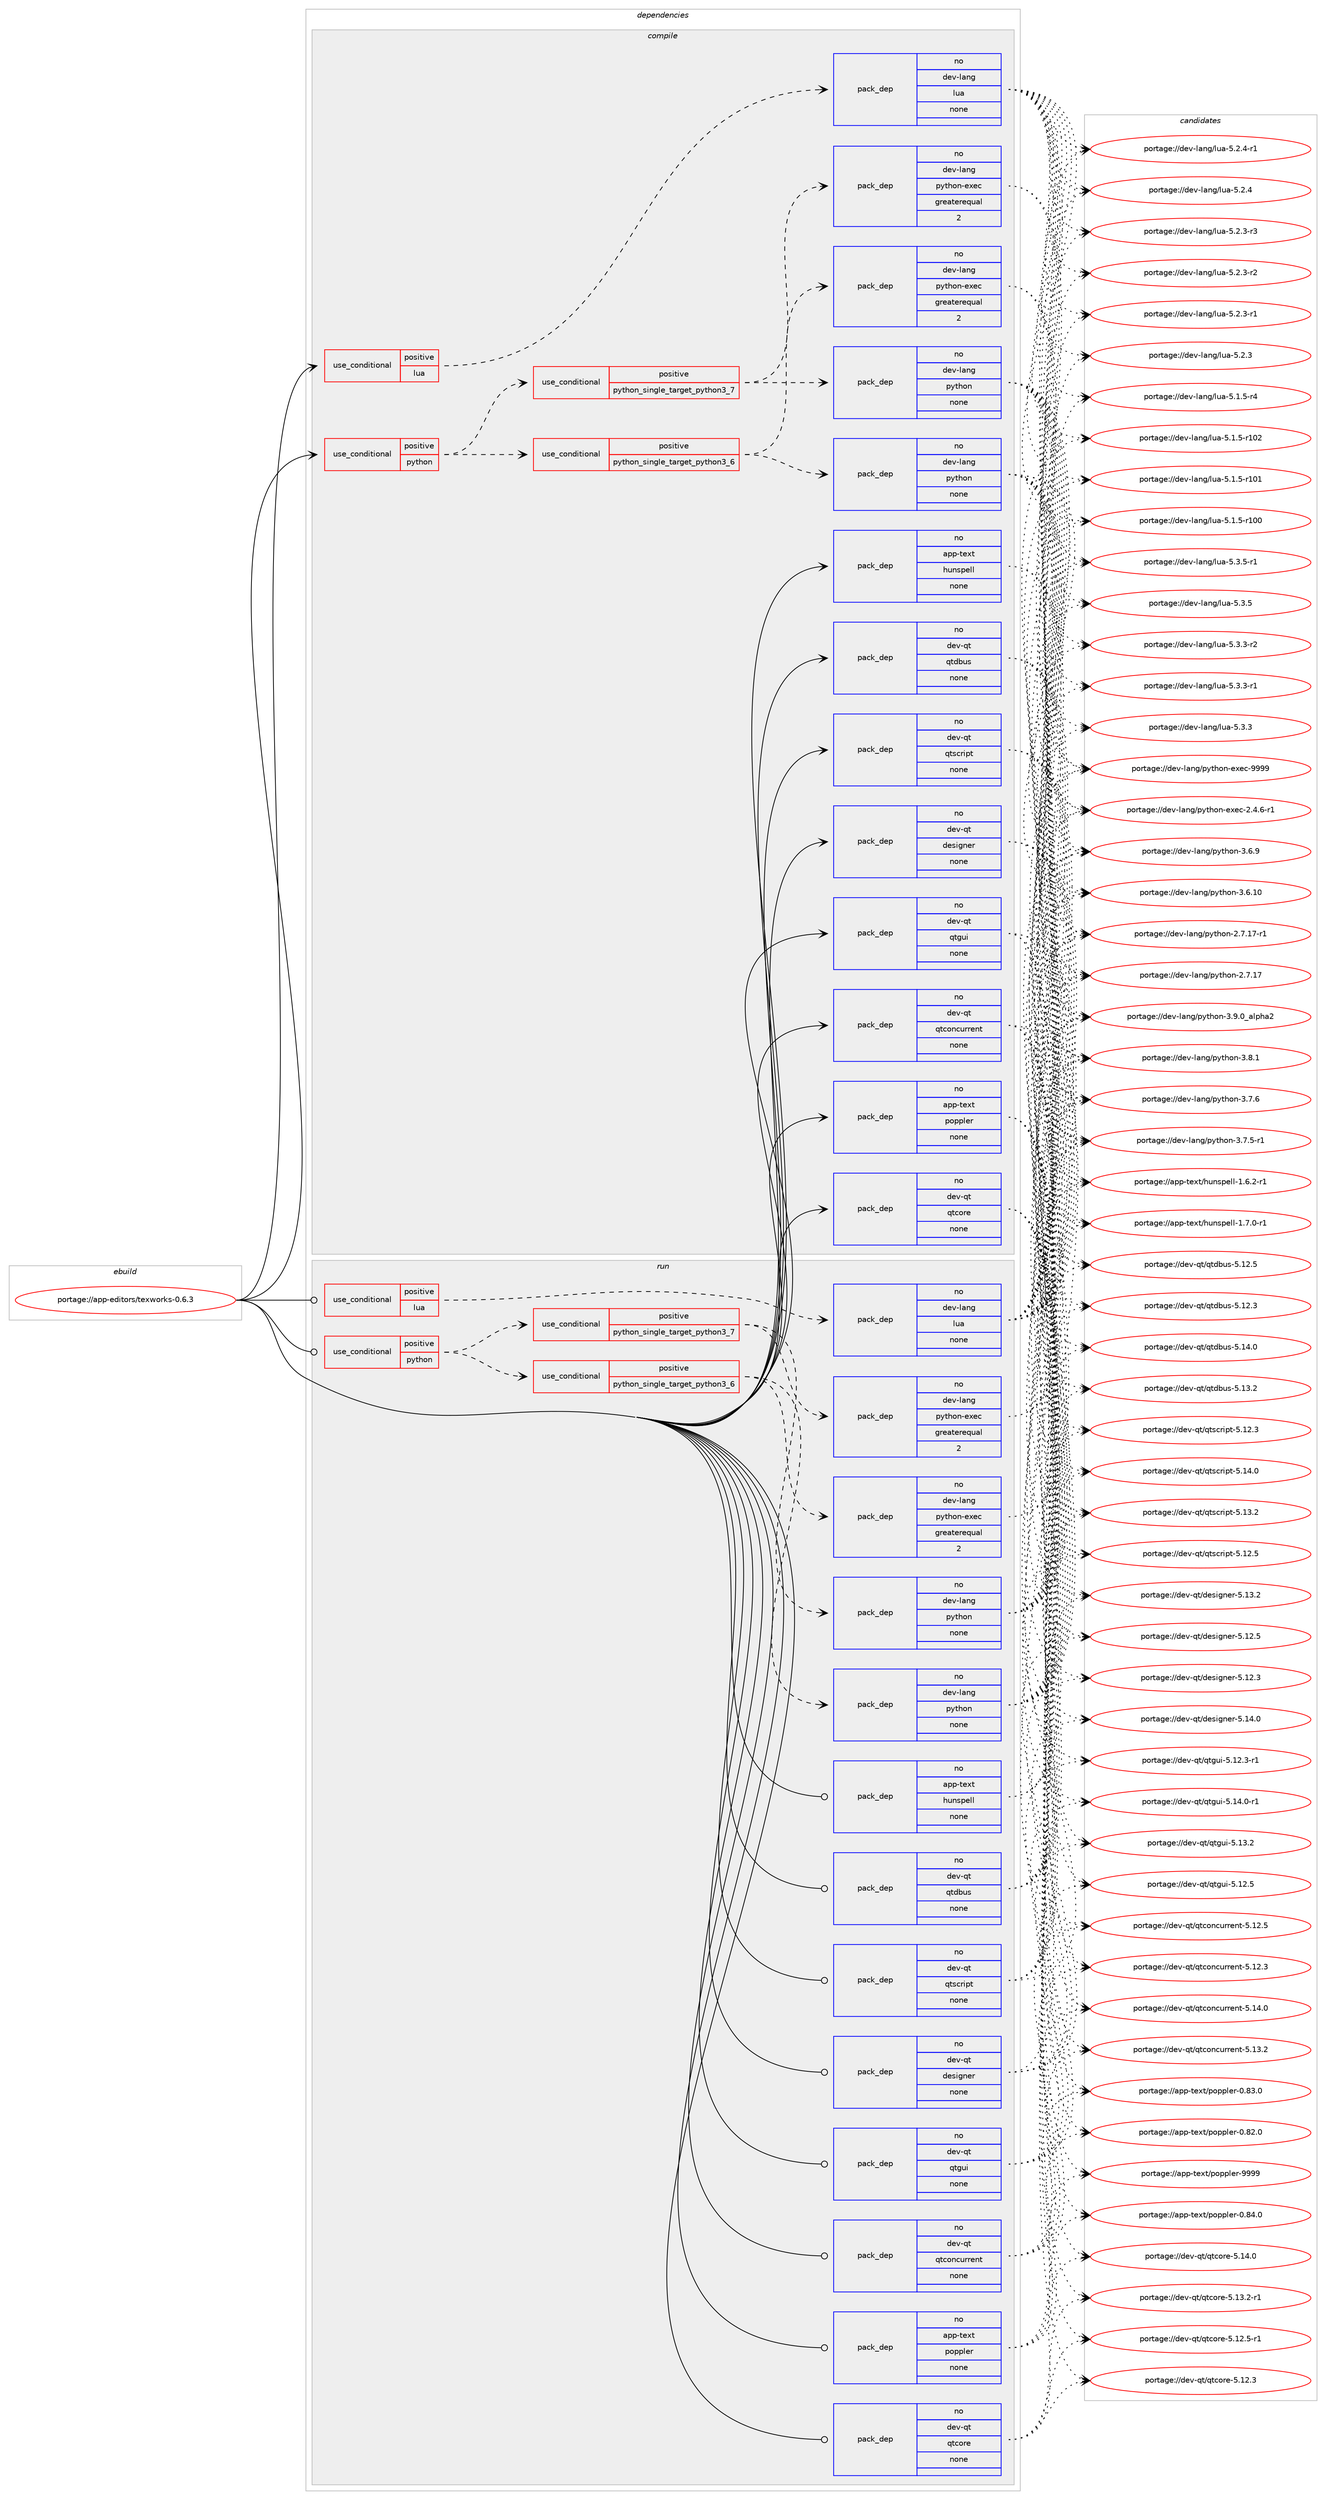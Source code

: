 digraph prolog {

# *************
# Graph options
# *************

newrank=true;
concentrate=true;
compound=true;
graph [rankdir=LR,fontname=Helvetica,fontsize=10,ranksep=1.5];#, ranksep=2.5, nodesep=0.2];
edge  [arrowhead=vee];
node  [fontname=Helvetica,fontsize=10];

# **********
# The ebuild
# **********

subgraph cluster_leftcol {
color=gray;
label=<<i>ebuild</i>>;
id [label="portage://app-editors/texworks-0.6.3", color=red, width=4, href="../app-editors/texworks-0.6.3.svg"];
}

# ****************
# The dependencies
# ****************

subgraph cluster_midcol {
color=gray;
label=<<i>dependencies</i>>;
subgraph cluster_compile {
fillcolor="#eeeeee";
style=filled;
label=<<i>compile</i>>;
subgraph cond149636 {
dependency635235 [label=<<TABLE BORDER="0" CELLBORDER="1" CELLSPACING="0" CELLPADDING="4"><TR><TD ROWSPAN="3" CELLPADDING="10">use_conditional</TD></TR><TR><TD>positive</TD></TR><TR><TD>lua</TD></TR></TABLE>>, shape=none, color=red];
subgraph pack477172 {
dependency635236 [label=<<TABLE BORDER="0" CELLBORDER="1" CELLSPACING="0" CELLPADDING="4" WIDTH="220"><TR><TD ROWSPAN="6" CELLPADDING="30">pack_dep</TD></TR><TR><TD WIDTH="110">no</TD></TR><TR><TD>dev-lang</TD></TR><TR><TD>lua</TD></TR><TR><TD>none</TD></TR><TR><TD></TD></TR></TABLE>>, shape=none, color=blue];
}
dependency635235:e -> dependency635236:w [weight=20,style="dashed",arrowhead="vee"];
}
id:e -> dependency635235:w [weight=20,style="solid",arrowhead="vee"];
subgraph cond149637 {
dependency635237 [label=<<TABLE BORDER="0" CELLBORDER="1" CELLSPACING="0" CELLPADDING="4"><TR><TD ROWSPAN="3" CELLPADDING="10">use_conditional</TD></TR><TR><TD>positive</TD></TR><TR><TD>python</TD></TR></TABLE>>, shape=none, color=red];
subgraph cond149638 {
dependency635238 [label=<<TABLE BORDER="0" CELLBORDER="1" CELLSPACING="0" CELLPADDING="4"><TR><TD ROWSPAN="3" CELLPADDING="10">use_conditional</TD></TR><TR><TD>positive</TD></TR><TR><TD>python_single_target_python3_6</TD></TR></TABLE>>, shape=none, color=red];
subgraph pack477173 {
dependency635239 [label=<<TABLE BORDER="0" CELLBORDER="1" CELLSPACING="0" CELLPADDING="4" WIDTH="220"><TR><TD ROWSPAN="6" CELLPADDING="30">pack_dep</TD></TR><TR><TD WIDTH="110">no</TD></TR><TR><TD>dev-lang</TD></TR><TR><TD>python</TD></TR><TR><TD>none</TD></TR><TR><TD></TD></TR></TABLE>>, shape=none, color=blue];
}
dependency635238:e -> dependency635239:w [weight=20,style="dashed",arrowhead="vee"];
subgraph pack477174 {
dependency635240 [label=<<TABLE BORDER="0" CELLBORDER="1" CELLSPACING="0" CELLPADDING="4" WIDTH="220"><TR><TD ROWSPAN="6" CELLPADDING="30">pack_dep</TD></TR><TR><TD WIDTH="110">no</TD></TR><TR><TD>dev-lang</TD></TR><TR><TD>python-exec</TD></TR><TR><TD>greaterequal</TD></TR><TR><TD>2</TD></TR></TABLE>>, shape=none, color=blue];
}
dependency635238:e -> dependency635240:w [weight=20,style="dashed",arrowhead="vee"];
}
dependency635237:e -> dependency635238:w [weight=20,style="dashed",arrowhead="vee"];
subgraph cond149639 {
dependency635241 [label=<<TABLE BORDER="0" CELLBORDER="1" CELLSPACING="0" CELLPADDING="4"><TR><TD ROWSPAN="3" CELLPADDING="10">use_conditional</TD></TR><TR><TD>positive</TD></TR><TR><TD>python_single_target_python3_7</TD></TR></TABLE>>, shape=none, color=red];
subgraph pack477175 {
dependency635242 [label=<<TABLE BORDER="0" CELLBORDER="1" CELLSPACING="0" CELLPADDING="4" WIDTH="220"><TR><TD ROWSPAN="6" CELLPADDING="30">pack_dep</TD></TR><TR><TD WIDTH="110">no</TD></TR><TR><TD>dev-lang</TD></TR><TR><TD>python</TD></TR><TR><TD>none</TD></TR><TR><TD></TD></TR></TABLE>>, shape=none, color=blue];
}
dependency635241:e -> dependency635242:w [weight=20,style="dashed",arrowhead="vee"];
subgraph pack477176 {
dependency635243 [label=<<TABLE BORDER="0" CELLBORDER="1" CELLSPACING="0" CELLPADDING="4" WIDTH="220"><TR><TD ROWSPAN="6" CELLPADDING="30">pack_dep</TD></TR><TR><TD WIDTH="110">no</TD></TR><TR><TD>dev-lang</TD></TR><TR><TD>python-exec</TD></TR><TR><TD>greaterequal</TD></TR><TR><TD>2</TD></TR></TABLE>>, shape=none, color=blue];
}
dependency635241:e -> dependency635243:w [weight=20,style="dashed",arrowhead="vee"];
}
dependency635237:e -> dependency635241:w [weight=20,style="dashed",arrowhead="vee"];
}
id:e -> dependency635237:w [weight=20,style="solid",arrowhead="vee"];
subgraph pack477177 {
dependency635244 [label=<<TABLE BORDER="0" CELLBORDER="1" CELLSPACING="0" CELLPADDING="4" WIDTH="220"><TR><TD ROWSPAN="6" CELLPADDING="30">pack_dep</TD></TR><TR><TD WIDTH="110">no</TD></TR><TR><TD>app-text</TD></TR><TR><TD>hunspell</TD></TR><TR><TD>none</TD></TR><TR><TD></TD></TR></TABLE>>, shape=none, color=blue];
}
id:e -> dependency635244:w [weight=20,style="solid",arrowhead="vee"];
subgraph pack477178 {
dependency635245 [label=<<TABLE BORDER="0" CELLBORDER="1" CELLSPACING="0" CELLPADDING="4" WIDTH="220"><TR><TD ROWSPAN="6" CELLPADDING="30">pack_dep</TD></TR><TR><TD WIDTH="110">no</TD></TR><TR><TD>app-text</TD></TR><TR><TD>poppler</TD></TR><TR><TD>none</TD></TR><TR><TD></TD></TR></TABLE>>, shape=none, color=blue];
}
id:e -> dependency635245:w [weight=20,style="solid",arrowhead="vee"];
subgraph pack477179 {
dependency635246 [label=<<TABLE BORDER="0" CELLBORDER="1" CELLSPACING="0" CELLPADDING="4" WIDTH="220"><TR><TD ROWSPAN="6" CELLPADDING="30">pack_dep</TD></TR><TR><TD WIDTH="110">no</TD></TR><TR><TD>dev-qt</TD></TR><TR><TD>designer</TD></TR><TR><TD>none</TD></TR><TR><TD></TD></TR></TABLE>>, shape=none, color=blue];
}
id:e -> dependency635246:w [weight=20,style="solid",arrowhead="vee"];
subgraph pack477180 {
dependency635247 [label=<<TABLE BORDER="0" CELLBORDER="1" CELLSPACING="0" CELLPADDING="4" WIDTH="220"><TR><TD ROWSPAN="6" CELLPADDING="30">pack_dep</TD></TR><TR><TD WIDTH="110">no</TD></TR><TR><TD>dev-qt</TD></TR><TR><TD>qtconcurrent</TD></TR><TR><TD>none</TD></TR><TR><TD></TD></TR></TABLE>>, shape=none, color=blue];
}
id:e -> dependency635247:w [weight=20,style="solid",arrowhead="vee"];
subgraph pack477181 {
dependency635248 [label=<<TABLE BORDER="0" CELLBORDER="1" CELLSPACING="0" CELLPADDING="4" WIDTH="220"><TR><TD ROWSPAN="6" CELLPADDING="30">pack_dep</TD></TR><TR><TD WIDTH="110">no</TD></TR><TR><TD>dev-qt</TD></TR><TR><TD>qtcore</TD></TR><TR><TD>none</TD></TR><TR><TD></TD></TR></TABLE>>, shape=none, color=blue];
}
id:e -> dependency635248:w [weight=20,style="solid",arrowhead="vee"];
subgraph pack477182 {
dependency635249 [label=<<TABLE BORDER="0" CELLBORDER="1" CELLSPACING="0" CELLPADDING="4" WIDTH="220"><TR><TD ROWSPAN="6" CELLPADDING="30">pack_dep</TD></TR><TR><TD WIDTH="110">no</TD></TR><TR><TD>dev-qt</TD></TR><TR><TD>qtdbus</TD></TR><TR><TD>none</TD></TR><TR><TD></TD></TR></TABLE>>, shape=none, color=blue];
}
id:e -> dependency635249:w [weight=20,style="solid",arrowhead="vee"];
subgraph pack477183 {
dependency635250 [label=<<TABLE BORDER="0" CELLBORDER="1" CELLSPACING="0" CELLPADDING="4" WIDTH="220"><TR><TD ROWSPAN="6" CELLPADDING="30">pack_dep</TD></TR><TR><TD WIDTH="110">no</TD></TR><TR><TD>dev-qt</TD></TR><TR><TD>qtgui</TD></TR><TR><TD>none</TD></TR><TR><TD></TD></TR></TABLE>>, shape=none, color=blue];
}
id:e -> dependency635250:w [weight=20,style="solid",arrowhead="vee"];
subgraph pack477184 {
dependency635251 [label=<<TABLE BORDER="0" CELLBORDER="1" CELLSPACING="0" CELLPADDING="4" WIDTH="220"><TR><TD ROWSPAN="6" CELLPADDING="30">pack_dep</TD></TR><TR><TD WIDTH="110">no</TD></TR><TR><TD>dev-qt</TD></TR><TR><TD>qtscript</TD></TR><TR><TD>none</TD></TR><TR><TD></TD></TR></TABLE>>, shape=none, color=blue];
}
id:e -> dependency635251:w [weight=20,style="solid",arrowhead="vee"];
}
subgraph cluster_compileandrun {
fillcolor="#eeeeee";
style=filled;
label=<<i>compile and run</i>>;
}
subgraph cluster_run {
fillcolor="#eeeeee";
style=filled;
label=<<i>run</i>>;
subgraph cond149640 {
dependency635252 [label=<<TABLE BORDER="0" CELLBORDER="1" CELLSPACING="0" CELLPADDING="4"><TR><TD ROWSPAN="3" CELLPADDING="10">use_conditional</TD></TR><TR><TD>positive</TD></TR><TR><TD>lua</TD></TR></TABLE>>, shape=none, color=red];
subgraph pack477185 {
dependency635253 [label=<<TABLE BORDER="0" CELLBORDER="1" CELLSPACING="0" CELLPADDING="4" WIDTH="220"><TR><TD ROWSPAN="6" CELLPADDING="30">pack_dep</TD></TR><TR><TD WIDTH="110">no</TD></TR><TR><TD>dev-lang</TD></TR><TR><TD>lua</TD></TR><TR><TD>none</TD></TR><TR><TD></TD></TR></TABLE>>, shape=none, color=blue];
}
dependency635252:e -> dependency635253:w [weight=20,style="dashed",arrowhead="vee"];
}
id:e -> dependency635252:w [weight=20,style="solid",arrowhead="odot"];
subgraph cond149641 {
dependency635254 [label=<<TABLE BORDER="0" CELLBORDER="1" CELLSPACING="0" CELLPADDING="4"><TR><TD ROWSPAN="3" CELLPADDING="10">use_conditional</TD></TR><TR><TD>positive</TD></TR><TR><TD>python</TD></TR></TABLE>>, shape=none, color=red];
subgraph cond149642 {
dependency635255 [label=<<TABLE BORDER="0" CELLBORDER="1" CELLSPACING="0" CELLPADDING="4"><TR><TD ROWSPAN="3" CELLPADDING="10">use_conditional</TD></TR><TR><TD>positive</TD></TR><TR><TD>python_single_target_python3_6</TD></TR></TABLE>>, shape=none, color=red];
subgraph pack477186 {
dependency635256 [label=<<TABLE BORDER="0" CELLBORDER="1" CELLSPACING="0" CELLPADDING="4" WIDTH="220"><TR><TD ROWSPAN="6" CELLPADDING="30">pack_dep</TD></TR><TR><TD WIDTH="110">no</TD></TR><TR><TD>dev-lang</TD></TR><TR><TD>python</TD></TR><TR><TD>none</TD></TR><TR><TD></TD></TR></TABLE>>, shape=none, color=blue];
}
dependency635255:e -> dependency635256:w [weight=20,style="dashed",arrowhead="vee"];
subgraph pack477187 {
dependency635257 [label=<<TABLE BORDER="0" CELLBORDER="1" CELLSPACING="0" CELLPADDING="4" WIDTH="220"><TR><TD ROWSPAN="6" CELLPADDING="30">pack_dep</TD></TR><TR><TD WIDTH="110">no</TD></TR><TR><TD>dev-lang</TD></TR><TR><TD>python-exec</TD></TR><TR><TD>greaterequal</TD></TR><TR><TD>2</TD></TR></TABLE>>, shape=none, color=blue];
}
dependency635255:e -> dependency635257:w [weight=20,style="dashed",arrowhead="vee"];
}
dependency635254:e -> dependency635255:w [weight=20,style="dashed",arrowhead="vee"];
subgraph cond149643 {
dependency635258 [label=<<TABLE BORDER="0" CELLBORDER="1" CELLSPACING="0" CELLPADDING="4"><TR><TD ROWSPAN="3" CELLPADDING="10">use_conditional</TD></TR><TR><TD>positive</TD></TR><TR><TD>python_single_target_python3_7</TD></TR></TABLE>>, shape=none, color=red];
subgraph pack477188 {
dependency635259 [label=<<TABLE BORDER="0" CELLBORDER="1" CELLSPACING="0" CELLPADDING="4" WIDTH="220"><TR><TD ROWSPAN="6" CELLPADDING="30">pack_dep</TD></TR><TR><TD WIDTH="110">no</TD></TR><TR><TD>dev-lang</TD></TR><TR><TD>python</TD></TR><TR><TD>none</TD></TR><TR><TD></TD></TR></TABLE>>, shape=none, color=blue];
}
dependency635258:e -> dependency635259:w [weight=20,style="dashed",arrowhead="vee"];
subgraph pack477189 {
dependency635260 [label=<<TABLE BORDER="0" CELLBORDER="1" CELLSPACING="0" CELLPADDING="4" WIDTH="220"><TR><TD ROWSPAN="6" CELLPADDING="30">pack_dep</TD></TR><TR><TD WIDTH="110">no</TD></TR><TR><TD>dev-lang</TD></TR><TR><TD>python-exec</TD></TR><TR><TD>greaterequal</TD></TR><TR><TD>2</TD></TR></TABLE>>, shape=none, color=blue];
}
dependency635258:e -> dependency635260:w [weight=20,style="dashed",arrowhead="vee"];
}
dependency635254:e -> dependency635258:w [weight=20,style="dashed",arrowhead="vee"];
}
id:e -> dependency635254:w [weight=20,style="solid",arrowhead="odot"];
subgraph pack477190 {
dependency635261 [label=<<TABLE BORDER="0" CELLBORDER="1" CELLSPACING="0" CELLPADDING="4" WIDTH="220"><TR><TD ROWSPAN="6" CELLPADDING="30">pack_dep</TD></TR><TR><TD WIDTH="110">no</TD></TR><TR><TD>app-text</TD></TR><TR><TD>hunspell</TD></TR><TR><TD>none</TD></TR><TR><TD></TD></TR></TABLE>>, shape=none, color=blue];
}
id:e -> dependency635261:w [weight=20,style="solid",arrowhead="odot"];
subgraph pack477191 {
dependency635262 [label=<<TABLE BORDER="0" CELLBORDER="1" CELLSPACING="0" CELLPADDING="4" WIDTH="220"><TR><TD ROWSPAN="6" CELLPADDING="30">pack_dep</TD></TR><TR><TD WIDTH="110">no</TD></TR><TR><TD>app-text</TD></TR><TR><TD>poppler</TD></TR><TR><TD>none</TD></TR><TR><TD></TD></TR></TABLE>>, shape=none, color=blue];
}
id:e -> dependency635262:w [weight=20,style="solid",arrowhead="odot"];
subgraph pack477192 {
dependency635263 [label=<<TABLE BORDER="0" CELLBORDER="1" CELLSPACING="0" CELLPADDING="4" WIDTH="220"><TR><TD ROWSPAN="6" CELLPADDING="30">pack_dep</TD></TR><TR><TD WIDTH="110">no</TD></TR><TR><TD>dev-qt</TD></TR><TR><TD>designer</TD></TR><TR><TD>none</TD></TR><TR><TD></TD></TR></TABLE>>, shape=none, color=blue];
}
id:e -> dependency635263:w [weight=20,style="solid",arrowhead="odot"];
subgraph pack477193 {
dependency635264 [label=<<TABLE BORDER="0" CELLBORDER="1" CELLSPACING="0" CELLPADDING="4" WIDTH="220"><TR><TD ROWSPAN="6" CELLPADDING="30">pack_dep</TD></TR><TR><TD WIDTH="110">no</TD></TR><TR><TD>dev-qt</TD></TR><TR><TD>qtconcurrent</TD></TR><TR><TD>none</TD></TR><TR><TD></TD></TR></TABLE>>, shape=none, color=blue];
}
id:e -> dependency635264:w [weight=20,style="solid",arrowhead="odot"];
subgraph pack477194 {
dependency635265 [label=<<TABLE BORDER="0" CELLBORDER="1" CELLSPACING="0" CELLPADDING="4" WIDTH="220"><TR><TD ROWSPAN="6" CELLPADDING="30">pack_dep</TD></TR><TR><TD WIDTH="110">no</TD></TR><TR><TD>dev-qt</TD></TR><TR><TD>qtcore</TD></TR><TR><TD>none</TD></TR><TR><TD></TD></TR></TABLE>>, shape=none, color=blue];
}
id:e -> dependency635265:w [weight=20,style="solid",arrowhead="odot"];
subgraph pack477195 {
dependency635266 [label=<<TABLE BORDER="0" CELLBORDER="1" CELLSPACING="0" CELLPADDING="4" WIDTH="220"><TR><TD ROWSPAN="6" CELLPADDING="30">pack_dep</TD></TR><TR><TD WIDTH="110">no</TD></TR><TR><TD>dev-qt</TD></TR><TR><TD>qtdbus</TD></TR><TR><TD>none</TD></TR><TR><TD></TD></TR></TABLE>>, shape=none, color=blue];
}
id:e -> dependency635266:w [weight=20,style="solid",arrowhead="odot"];
subgraph pack477196 {
dependency635267 [label=<<TABLE BORDER="0" CELLBORDER="1" CELLSPACING="0" CELLPADDING="4" WIDTH="220"><TR><TD ROWSPAN="6" CELLPADDING="30">pack_dep</TD></TR><TR><TD WIDTH="110">no</TD></TR><TR><TD>dev-qt</TD></TR><TR><TD>qtgui</TD></TR><TR><TD>none</TD></TR><TR><TD></TD></TR></TABLE>>, shape=none, color=blue];
}
id:e -> dependency635267:w [weight=20,style="solid",arrowhead="odot"];
subgraph pack477197 {
dependency635268 [label=<<TABLE BORDER="0" CELLBORDER="1" CELLSPACING="0" CELLPADDING="4" WIDTH="220"><TR><TD ROWSPAN="6" CELLPADDING="30">pack_dep</TD></TR><TR><TD WIDTH="110">no</TD></TR><TR><TD>dev-qt</TD></TR><TR><TD>qtscript</TD></TR><TR><TD>none</TD></TR><TR><TD></TD></TR></TABLE>>, shape=none, color=blue];
}
id:e -> dependency635268:w [weight=20,style="solid",arrowhead="odot"];
}
}

# **************
# The candidates
# **************

subgraph cluster_choices {
rank=same;
color=gray;
label=<<i>candidates</i>>;

subgraph choice477172 {
color=black;
nodesep=1;
choice100101118451089711010347108117974553465146534511449 [label="portage://dev-lang/lua-5.3.5-r1", color=red, width=4,href="../dev-lang/lua-5.3.5-r1.svg"];
choice10010111845108971101034710811797455346514653 [label="portage://dev-lang/lua-5.3.5", color=red, width=4,href="../dev-lang/lua-5.3.5.svg"];
choice100101118451089711010347108117974553465146514511450 [label="portage://dev-lang/lua-5.3.3-r2", color=red, width=4,href="../dev-lang/lua-5.3.3-r2.svg"];
choice100101118451089711010347108117974553465146514511449 [label="portage://dev-lang/lua-5.3.3-r1", color=red, width=4,href="../dev-lang/lua-5.3.3-r1.svg"];
choice10010111845108971101034710811797455346514651 [label="portage://dev-lang/lua-5.3.3", color=red, width=4,href="../dev-lang/lua-5.3.3.svg"];
choice100101118451089711010347108117974553465046524511449 [label="portage://dev-lang/lua-5.2.4-r1", color=red, width=4,href="../dev-lang/lua-5.2.4-r1.svg"];
choice10010111845108971101034710811797455346504652 [label="portage://dev-lang/lua-5.2.4", color=red, width=4,href="../dev-lang/lua-5.2.4.svg"];
choice100101118451089711010347108117974553465046514511451 [label="portage://dev-lang/lua-5.2.3-r3", color=red, width=4,href="../dev-lang/lua-5.2.3-r3.svg"];
choice100101118451089711010347108117974553465046514511450 [label="portage://dev-lang/lua-5.2.3-r2", color=red, width=4,href="../dev-lang/lua-5.2.3-r2.svg"];
choice100101118451089711010347108117974553465046514511449 [label="portage://dev-lang/lua-5.2.3-r1", color=red, width=4,href="../dev-lang/lua-5.2.3-r1.svg"];
choice10010111845108971101034710811797455346504651 [label="portage://dev-lang/lua-5.2.3", color=red, width=4,href="../dev-lang/lua-5.2.3.svg"];
choice100101118451089711010347108117974553464946534511452 [label="portage://dev-lang/lua-5.1.5-r4", color=red, width=4,href="../dev-lang/lua-5.1.5-r4.svg"];
choice1001011184510897110103471081179745534649465345114494850 [label="portage://dev-lang/lua-5.1.5-r102", color=red, width=4,href="../dev-lang/lua-5.1.5-r102.svg"];
choice1001011184510897110103471081179745534649465345114494849 [label="portage://dev-lang/lua-5.1.5-r101", color=red, width=4,href="../dev-lang/lua-5.1.5-r101.svg"];
choice1001011184510897110103471081179745534649465345114494848 [label="portage://dev-lang/lua-5.1.5-r100", color=red, width=4,href="../dev-lang/lua-5.1.5-r100.svg"];
dependency635236:e -> choice100101118451089711010347108117974553465146534511449:w [style=dotted,weight="100"];
dependency635236:e -> choice10010111845108971101034710811797455346514653:w [style=dotted,weight="100"];
dependency635236:e -> choice100101118451089711010347108117974553465146514511450:w [style=dotted,weight="100"];
dependency635236:e -> choice100101118451089711010347108117974553465146514511449:w [style=dotted,weight="100"];
dependency635236:e -> choice10010111845108971101034710811797455346514651:w [style=dotted,weight="100"];
dependency635236:e -> choice100101118451089711010347108117974553465046524511449:w [style=dotted,weight="100"];
dependency635236:e -> choice10010111845108971101034710811797455346504652:w [style=dotted,weight="100"];
dependency635236:e -> choice100101118451089711010347108117974553465046514511451:w [style=dotted,weight="100"];
dependency635236:e -> choice100101118451089711010347108117974553465046514511450:w [style=dotted,weight="100"];
dependency635236:e -> choice100101118451089711010347108117974553465046514511449:w [style=dotted,weight="100"];
dependency635236:e -> choice10010111845108971101034710811797455346504651:w [style=dotted,weight="100"];
dependency635236:e -> choice100101118451089711010347108117974553464946534511452:w [style=dotted,weight="100"];
dependency635236:e -> choice1001011184510897110103471081179745534649465345114494850:w [style=dotted,weight="100"];
dependency635236:e -> choice1001011184510897110103471081179745534649465345114494849:w [style=dotted,weight="100"];
dependency635236:e -> choice1001011184510897110103471081179745534649465345114494848:w [style=dotted,weight="100"];
}
subgraph choice477173 {
color=black;
nodesep=1;
choice10010111845108971101034711212111610411111045514657464895971081121049750 [label="portage://dev-lang/python-3.9.0_alpha2", color=red, width=4,href="../dev-lang/python-3.9.0_alpha2.svg"];
choice100101118451089711010347112121116104111110455146564649 [label="portage://dev-lang/python-3.8.1", color=red, width=4,href="../dev-lang/python-3.8.1.svg"];
choice100101118451089711010347112121116104111110455146554654 [label="portage://dev-lang/python-3.7.6", color=red, width=4,href="../dev-lang/python-3.7.6.svg"];
choice1001011184510897110103471121211161041111104551465546534511449 [label="portage://dev-lang/python-3.7.5-r1", color=red, width=4,href="../dev-lang/python-3.7.5-r1.svg"];
choice100101118451089711010347112121116104111110455146544657 [label="portage://dev-lang/python-3.6.9", color=red, width=4,href="../dev-lang/python-3.6.9.svg"];
choice10010111845108971101034711212111610411111045514654464948 [label="portage://dev-lang/python-3.6.10", color=red, width=4,href="../dev-lang/python-3.6.10.svg"];
choice100101118451089711010347112121116104111110455046554649554511449 [label="portage://dev-lang/python-2.7.17-r1", color=red, width=4,href="../dev-lang/python-2.7.17-r1.svg"];
choice10010111845108971101034711212111610411111045504655464955 [label="portage://dev-lang/python-2.7.17", color=red, width=4,href="../dev-lang/python-2.7.17.svg"];
dependency635239:e -> choice10010111845108971101034711212111610411111045514657464895971081121049750:w [style=dotted,weight="100"];
dependency635239:e -> choice100101118451089711010347112121116104111110455146564649:w [style=dotted,weight="100"];
dependency635239:e -> choice100101118451089711010347112121116104111110455146554654:w [style=dotted,weight="100"];
dependency635239:e -> choice1001011184510897110103471121211161041111104551465546534511449:w [style=dotted,weight="100"];
dependency635239:e -> choice100101118451089711010347112121116104111110455146544657:w [style=dotted,weight="100"];
dependency635239:e -> choice10010111845108971101034711212111610411111045514654464948:w [style=dotted,weight="100"];
dependency635239:e -> choice100101118451089711010347112121116104111110455046554649554511449:w [style=dotted,weight="100"];
dependency635239:e -> choice10010111845108971101034711212111610411111045504655464955:w [style=dotted,weight="100"];
}
subgraph choice477174 {
color=black;
nodesep=1;
choice10010111845108971101034711212111610411111045101120101994557575757 [label="portage://dev-lang/python-exec-9999", color=red, width=4,href="../dev-lang/python-exec-9999.svg"];
choice10010111845108971101034711212111610411111045101120101994550465246544511449 [label="portage://dev-lang/python-exec-2.4.6-r1", color=red, width=4,href="../dev-lang/python-exec-2.4.6-r1.svg"];
dependency635240:e -> choice10010111845108971101034711212111610411111045101120101994557575757:w [style=dotted,weight="100"];
dependency635240:e -> choice10010111845108971101034711212111610411111045101120101994550465246544511449:w [style=dotted,weight="100"];
}
subgraph choice477175 {
color=black;
nodesep=1;
choice10010111845108971101034711212111610411111045514657464895971081121049750 [label="portage://dev-lang/python-3.9.0_alpha2", color=red, width=4,href="../dev-lang/python-3.9.0_alpha2.svg"];
choice100101118451089711010347112121116104111110455146564649 [label="portage://dev-lang/python-3.8.1", color=red, width=4,href="../dev-lang/python-3.8.1.svg"];
choice100101118451089711010347112121116104111110455146554654 [label="portage://dev-lang/python-3.7.6", color=red, width=4,href="../dev-lang/python-3.7.6.svg"];
choice1001011184510897110103471121211161041111104551465546534511449 [label="portage://dev-lang/python-3.7.5-r1", color=red, width=4,href="../dev-lang/python-3.7.5-r1.svg"];
choice100101118451089711010347112121116104111110455146544657 [label="portage://dev-lang/python-3.6.9", color=red, width=4,href="../dev-lang/python-3.6.9.svg"];
choice10010111845108971101034711212111610411111045514654464948 [label="portage://dev-lang/python-3.6.10", color=red, width=4,href="../dev-lang/python-3.6.10.svg"];
choice100101118451089711010347112121116104111110455046554649554511449 [label="portage://dev-lang/python-2.7.17-r1", color=red, width=4,href="../dev-lang/python-2.7.17-r1.svg"];
choice10010111845108971101034711212111610411111045504655464955 [label="portage://dev-lang/python-2.7.17", color=red, width=4,href="../dev-lang/python-2.7.17.svg"];
dependency635242:e -> choice10010111845108971101034711212111610411111045514657464895971081121049750:w [style=dotted,weight="100"];
dependency635242:e -> choice100101118451089711010347112121116104111110455146564649:w [style=dotted,weight="100"];
dependency635242:e -> choice100101118451089711010347112121116104111110455146554654:w [style=dotted,weight="100"];
dependency635242:e -> choice1001011184510897110103471121211161041111104551465546534511449:w [style=dotted,weight="100"];
dependency635242:e -> choice100101118451089711010347112121116104111110455146544657:w [style=dotted,weight="100"];
dependency635242:e -> choice10010111845108971101034711212111610411111045514654464948:w [style=dotted,weight="100"];
dependency635242:e -> choice100101118451089711010347112121116104111110455046554649554511449:w [style=dotted,weight="100"];
dependency635242:e -> choice10010111845108971101034711212111610411111045504655464955:w [style=dotted,weight="100"];
}
subgraph choice477176 {
color=black;
nodesep=1;
choice10010111845108971101034711212111610411111045101120101994557575757 [label="portage://dev-lang/python-exec-9999", color=red, width=4,href="../dev-lang/python-exec-9999.svg"];
choice10010111845108971101034711212111610411111045101120101994550465246544511449 [label="portage://dev-lang/python-exec-2.4.6-r1", color=red, width=4,href="../dev-lang/python-exec-2.4.6-r1.svg"];
dependency635243:e -> choice10010111845108971101034711212111610411111045101120101994557575757:w [style=dotted,weight="100"];
dependency635243:e -> choice10010111845108971101034711212111610411111045101120101994550465246544511449:w [style=dotted,weight="100"];
}
subgraph choice477177 {
color=black;
nodesep=1;
choice9711211245116101120116471041171101151121011081084549465546484511449 [label="portage://app-text/hunspell-1.7.0-r1", color=red, width=4,href="../app-text/hunspell-1.7.0-r1.svg"];
choice9711211245116101120116471041171101151121011081084549465446504511449 [label="portage://app-text/hunspell-1.6.2-r1", color=red, width=4,href="../app-text/hunspell-1.6.2-r1.svg"];
dependency635244:e -> choice9711211245116101120116471041171101151121011081084549465546484511449:w [style=dotted,weight="100"];
dependency635244:e -> choice9711211245116101120116471041171101151121011081084549465446504511449:w [style=dotted,weight="100"];
}
subgraph choice477178 {
color=black;
nodesep=1;
choice9711211245116101120116471121111121121081011144557575757 [label="portage://app-text/poppler-9999", color=red, width=4,href="../app-text/poppler-9999.svg"];
choice97112112451161011201164711211111211210810111445484656524648 [label="portage://app-text/poppler-0.84.0", color=red, width=4,href="../app-text/poppler-0.84.0.svg"];
choice97112112451161011201164711211111211210810111445484656514648 [label="portage://app-text/poppler-0.83.0", color=red, width=4,href="../app-text/poppler-0.83.0.svg"];
choice97112112451161011201164711211111211210810111445484656504648 [label="portage://app-text/poppler-0.82.0", color=red, width=4,href="../app-text/poppler-0.82.0.svg"];
dependency635245:e -> choice9711211245116101120116471121111121121081011144557575757:w [style=dotted,weight="100"];
dependency635245:e -> choice97112112451161011201164711211111211210810111445484656524648:w [style=dotted,weight="100"];
dependency635245:e -> choice97112112451161011201164711211111211210810111445484656514648:w [style=dotted,weight="100"];
dependency635245:e -> choice97112112451161011201164711211111211210810111445484656504648:w [style=dotted,weight="100"];
}
subgraph choice477179 {
color=black;
nodesep=1;
choice100101118451131164710010111510510311010111445534649524648 [label="portage://dev-qt/designer-5.14.0", color=red, width=4,href="../dev-qt/designer-5.14.0.svg"];
choice100101118451131164710010111510510311010111445534649514650 [label="portage://dev-qt/designer-5.13.2", color=red, width=4,href="../dev-qt/designer-5.13.2.svg"];
choice100101118451131164710010111510510311010111445534649504653 [label="portage://dev-qt/designer-5.12.5", color=red, width=4,href="../dev-qt/designer-5.12.5.svg"];
choice100101118451131164710010111510510311010111445534649504651 [label="portage://dev-qt/designer-5.12.3", color=red, width=4,href="../dev-qt/designer-5.12.3.svg"];
dependency635246:e -> choice100101118451131164710010111510510311010111445534649524648:w [style=dotted,weight="100"];
dependency635246:e -> choice100101118451131164710010111510510311010111445534649514650:w [style=dotted,weight="100"];
dependency635246:e -> choice100101118451131164710010111510510311010111445534649504653:w [style=dotted,weight="100"];
dependency635246:e -> choice100101118451131164710010111510510311010111445534649504651:w [style=dotted,weight="100"];
}
subgraph choice477180 {
color=black;
nodesep=1;
choice1001011184511311647113116991111109911711411410111011645534649524648 [label="portage://dev-qt/qtconcurrent-5.14.0", color=red, width=4,href="../dev-qt/qtconcurrent-5.14.0.svg"];
choice1001011184511311647113116991111109911711411410111011645534649514650 [label="portage://dev-qt/qtconcurrent-5.13.2", color=red, width=4,href="../dev-qt/qtconcurrent-5.13.2.svg"];
choice1001011184511311647113116991111109911711411410111011645534649504653 [label="portage://dev-qt/qtconcurrent-5.12.5", color=red, width=4,href="../dev-qt/qtconcurrent-5.12.5.svg"];
choice1001011184511311647113116991111109911711411410111011645534649504651 [label="portage://dev-qt/qtconcurrent-5.12.3", color=red, width=4,href="../dev-qt/qtconcurrent-5.12.3.svg"];
dependency635247:e -> choice1001011184511311647113116991111109911711411410111011645534649524648:w [style=dotted,weight="100"];
dependency635247:e -> choice1001011184511311647113116991111109911711411410111011645534649514650:w [style=dotted,weight="100"];
dependency635247:e -> choice1001011184511311647113116991111109911711411410111011645534649504653:w [style=dotted,weight="100"];
dependency635247:e -> choice1001011184511311647113116991111109911711411410111011645534649504651:w [style=dotted,weight="100"];
}
subgraph choice477181 {
color=black;
nodesep=1;
choice10010111845113116471131169911111410145534649524648 [label="portage://dev-qt/qtcore-5.14.0", color=red, width=4,href="../dev-qt/qtcore-5.14.0.svg"];
choice100101118451131164711311699111114101455346495146504511449 [label="portage://dev-qt/qtcore-5.13.2-r1", color=red, width=4,href="../dev-qt/qtcore-5.13.2-r1.svg"];
choice100101118451131164711311699111114101455346495046534511449 [label="portage://dev-qt/qtcore-5.12.5-r1", color=red, width=4,href="../dev-qt/qtcore-5.12.5-r1.svg"];
choice10010111845113116471131169911111410145534649504651 [label="portage://dev-qt/qtcore-5.12.3", color=red, width=4,href="../dev-qt/qtcore-5.12.3.svg"];
dependency635248:e -> choice10010111845113116471131169911111410145534649524648:w [style=dotted,weight="100"];
dependency635248:e -> choice100101118451131164711311699111114101455346495146504511449:w [style=dotted,weight="100"];
dependency635248:e -> choice100101118451131164711311699111114101455346495046534511449:w [style=dotted,weight="100"];
dependency635248:e -> choice10010111845113116471131169911111410145534649504651:w [style=dotted,weight="100"];
}
subgraph choice477182 {
color=black;
nodesep=1;
choice10010111845113116471131161009811711545534649524648 [label="portage://dev-qt/qtdbus-5.14.0", color=red, width=4,href="../dev-qt/qtdbus-5.14.0.svg"];
choice10010111845113116471131161009811711545534649514650 [label="portage://dev-qt/qtdbus-5.13.2", color=red, width=4,href="../dev-qt/qtdbus-5.13.2.svg"];
choice10010111845113116471131161009811711545534649504653 [label="portage://dev-qt/qtdbus-5.12.5", color=red, width=4,href="../dev-qt/qtdbus-5.12.5.svg"];
choice10010111845113116471131161009811711545534649504651 [label="portage://dev-qt/qtdbus-5.12.3", color=red, width=4,href="../dev-qt/qtdbus-5.12.3.svg"];
dependency635249:e -> choice10010111845113116471131161009811711545534649524648:w [style=dotted,weight="100"];
dependency635249:e -> choice10010111845113116471131161009811711545534649514650:w [style=dotted,weight="100"];
dependency635249:e -> choice10010111845113116471131161009811711545534649504653:w [style=dotted,weight="100"];
dependency635249:e -> choice10010111845113116471131161009811711545534649504651:w [style=dotted,weight="100"];
}
subgraph choice477183 {
color=black;
nodesep=1;
choice1001011184511311647113116103117105455346495246484511449 [label="portage://dev-qt/qtgui-5.14.0-r1", color=red, width=4,href="../dev-qt/qtgui-5.14.0-r1.svg"];
choice100101118451131164711311610311710545534649514650 [label="portage://dev-qt/qtgui-5.13.2", color=red, width=4,href="../dev-qt/qtgui-5.13.2.svg"];
choice100101118451131164711311610311710545534649504653 [label="portage://dev-qt/qtgui-5.12.5", color=red, width=4,href="../dev-qt/qtgui-5.12.5.svg"];
choice1001011184511311647113116103117105455346495046514511449 [label="portage://dev-qt/qtgui-5.12.3-r1", color=red, width=4,href="../dev-qt/qtgui-5.12.3-r1.svg"];
dependency635250:e -> choice1001011184511311647113116103117105455346495246484511449:w [style=dotted,weight="100"];
dependency635250:e -> choice100101118451131164711311610311710545534649514650:w [style=dotted,weight="100"];
dependency635250:e -> choice100101118451131164711311610311710545534649504653:w [style=dotted,weight="100"];
dependency635250:e -> choice1001011184511311647113116103117105455346495046514511449:w [style=dotted,weight="100"];
}
subgraph choice477184 {
color=black;
nodesep=1;
choice10010111845113116471131161159911410511211645534649524648 [label="portage://dev-qt/qtscript-5.14.0", color=red, width=4,href="../dev-qt/qtscript-5.14.0.svg"];
choice10010111845113116471131161159911410511211645534649514650 [label="portage://dev-qt/qtscript-5.13.2", color=red, width=4,href="../dev-qt/qtscript-5.13.2.svg"];
choice10010111845113116471131161159911410511211645534649504653 [label="portage://dev-qt/qtscript-5.12.5", color=red, width=4,href="../dev-qt/qtscript-5.12.5.svg"];
choice10010111845113116471131161159911410511211645534649504651 [label="portage://dev-qt/qtscript-5.12.3", color=red, width=4,href="../dev-qt/qtscript-5.12.3.svg"];
dependency635251:e -> choice10010111845113116471131161159911410511211645534649524648:w [style=dotted,weight="100"];
dependency635251:e -> choice10010111845113116471131161159911410511211645534649514650:w [style=dotted,weight="100"];
dependency635251:e -> choice10010111845113116471131161159911410511211645534649504653:w [style=dotted,weight="100"];
dependency635251:e -> choice10010111845113116471131161159911410511211645534649504651:w [style=dotted,weight="100"];
}
subgraph choice477185 {
color=black;
nodesep=1;
choice100101118451089711010347108117974553465146534511449 [label="portage://dev-lang/lua-5.3.5-r1", color=red, width=4,href="../dev-lang/lua-5.3.5-r1.svg"];
choice10010111845108971101034710811797455346514653 [label="portage://dev-lang/lua-5.3.5", color=red, width=4,href="../dev-lang/lua-5.3.5.svg"];
choice100101118451089711010347108117974553465146514511450 [label="portage://dev-lang/lua-5.3.3-r2", color=red, width=4,href="../dev-lang/lua-5.3.3-r2.svg"];
choice100101118451089711010347108117974553465146514511449 [label="portage://dev-lang/lua-5.3.3-r1", color=red, width=4,href="../dev-lang/lua-5.3.3-r1.svg"];
choice10010111845108971101034710811797455346514651 [label="portage://dev-lang/lua-5.3.3", color=red, width=4,href="../dev-lang/lua-5.3.3.svg"];
choice100101118451089711010347108117974553465046524511449 [label="portage://dev-lang/lua-5.2.4-r1", color=red, width=4,href="../dev-lang/lua-5.2.4-r1.svg"];
choice10010111845108971101034710811797455346504652 [label="portage://dev-lang/lua-5.2.4", color=red, width=4,href="../dev-lang/lua-5.2.4.svg"];
choice100101118451089711010347108117974553465046514511451 [label="portage://dev-lang/lua-5.2.3-r3", color=red, width=4,href="../dev-lang/lua-5.2.3-r3.svg"];
choice100101118451089711010347108117974553465046514511450 [label="portage://dev-lang/lua-5.2.3-r2", color=red, width=4,href="../dev-lang/lua-5.2.3-r2.svg"];
choice100101118451089711010347108117974553465046514511449 [label="portage://dev-lang/lua-5.2.3-r1", color=red, width=4,href="../dev-lang/lua-5.2.3-r1.svg"];
choice10010111845108971101034710811797455346504651 [label="portage://dev-lang/lua-5.2.3", color=red, width=4,href="../dev-lang/lua-5.2.3.svg"];
choice100101118451089711010347108117974553464946534511452 [label="portage://dev-lang/lua-5.1.5-r4", color=red, width=4,href="../dev-lang/lua-5.1.5-r4.svg"];
choice1001011184510897110103471081179745534649465345114494850 [label="portage://dev-lang/lua-5.1.5-r102", color=red, width=4,href="../dev-lang/lua-5.1.5-r102.svg"];
choice1001011184510897110103471081179745534649465345114494849 [label="portage://dev-lang/lua-5.1.5-r101", color=red, width=4,href="../dev-lang/lua-5.1.5-r101.svg"];
choice1001011184510897110103471081179745534649465345114494848 [label="portage://dev-lang/lua-5.1.5-r100", color=red, width=4,href="../dev-lang/lua-5.1.5-r100.svg"];
dependency635253:e -> choice100101118451089711010347108117974553465146534511449:w [style=dotted,weight="100"];
dependency635253:e -> choice10010111845108971101034710811797455346514653:w [style=dotted,weight="100"];
dependency635253:e -> choice100101118451089711010347108117974553465146514511450:w [style=dotted,weight="100"];
dependency635253:e -> choice100101118451089711010347108117974553465146514511449:w [style=dotted,weight="100"];
dependency635253:e -> choice10010111845108971101034710811797455346514651:w [style=dotted,weight="100"];
dependency635253:e -> choice100101118451089711010347108117974553465046524511449:w [style=dotted,weight="100"];
dependency635253:e -> choice10010111845108971101034710811797455346504652:w [style=dotted,weight="100"];
dependency635253:e -> choice100101118451089711010347108117974553465046514511451:w [style=dotted,weight="100"];
dependency635253:e -> choice100101118451089711010347108117974553465046514511450:w [style=dotted,weight="100"];
dependency635253:e -> choice100101118451089711010347108117974553465046514511449:w [style=dotted,weight="100"];
dependency635253:e -> choice10010111845108971101034710811797455346504651:w [style=dotted,weight="100"];
dependency635253:e -> choice100101118451089711010347108117974553464946534511452:w [style=dotted,weight="100"];
dependency635253:e -> choice1001011184510897110103471081179745534649465345114494850:w [style=dotted,weight="100"];
dependency635253:e -> choice1001011184510897110103471081179745534649465345114494849:w [style=dotted,weight="100"];
dependency635253:e -> choice1001011184510897110103471081179745534649465345114494848:w [style=dotted,weight="100"];
}
subgraph choice477186 {
color=black;
nodesep=1;
choice10010111845108971101034711212111610411111045514657464895971081121049750 [label="portage://dev-lang/python-3.9.0_alpha2", color=red, width=4,href="../dev-lang/python-3.9.0_alpha2.svg"];
choice100101118451089711010347112121116104111110455146564649 [label="portage://dev-lang/python-3.8.1", color=red, width=4,href="../dev-lang/python-3.8.1.svg"];
choice100101118451089711010347112121116104111110455146554654 [label="portage://dev-lang/python-3.7.6", color=red, width=4,href="../dev-lang/python-3.7.6.svg"];
choice1001011184510897110103471121211161041111104551465546534511449 [label="portage://dev-lang/python-3.7.5-r1", color=red, width=4,href="../dev-lang/python-3.7.5-r1.svg"];
choice100101118451089711010347112121116104111110455146544657 [label="portage://dev-lang/python-3.6.9", color=red, width=4,href="../dev-lang/python-3.6.9.svg"];
choice10010111845108971101034711212111610411111045514654464948 [label="portage://dev-lang/python-3.6.10", color=red, width=4,href="../dev-lang/python-3.6.10.svg"];
choice100101118451089711010347112121116104111110455046554649554511449 [label="portage://dev-lang/python-2.7.17-r1", color=red, width=4,href="../dev-lang/python-2.7.17-r1.svg"];
choice10010111845108971101034711212111610411111045504655464955 [label="portage://dev-lang/python-2.7.17", color=red, width=4,href="../dev-lang/python-2.7.17.svg"];
dependency635256:e -> choice10010111845108971101034711212111610411111045514657464895971081121049750:w [style=dotted,weight="100"];
dependency635256:e -> choice100101118451089711010347112121116104111110455146564649:w [style=dotted,weight="100"];
dependency635256:e -> choice100101118451089711010347112121116104111110455146554654:w [style=dotted,weight="100"];
dependency635256:e -> choice1001011184510897110103471121211161041111104551465546534511449:w [style=dotted,weight="100"];
dependency635256:e -> choice100101118451089711010347112121116104111110455146544657:w [style=dotted,weight="100"];
dependency635256:e -> choice10010111845108971101034711212111610411111045514654464948:w [style=dotted,weight="100"];
dependency635256:e -> choice100101118451089711010347112121116104111110455046554649554511449:w [style=dotted,weight="100"];
dependency635256:e -> choice10010111845108971101034711212111610411111045504655464955:w [style=dotted,weight="100"];
}
subgraph choice477187 {
color=black;
nodesep=1;
choice10010111845108971101034711212111610411111045101120101994557575757 [label="portage://dev-lang/python-exec-9999", color=red, width=4,href="../dev-lang/python-exec-9999.svg"];
choice10010111845108971101034711212111610411111045101120101994550465246544511449 [label="portage://dev-lang/python-exec-2.4.6-r1", color=red, width=4,href="../dev-lang/python-exec-2.4.6-r1.svg"];
dependency635257:e -> choice10010111845108971101034711212111610411111045101120101994557575757:w [style=dotted,weight="100"];
dependency635257:e -> choice10010111845108971101034711212111610411111045101120101994550465246544511449:w [style=dotted,weight="100"];
}
subgraph choice477188 {
color=black;
nodesep=1;
choice10010111845108971101034711212111610411111045514657464895971081121049750 [label="portage://dev-lang/python-3.9.0_alpha2", color=red, width=4,href="../dev-lang/python-3.9.0_alpha2.svg"];
choice100101118451089711010347112121116104111110455146564649 [label="portage://dev-lang/python-3.8.1", color=red, width=4,href="../dev-lang/python-3.8.1.svg"];
choice100101118451089711010347112121116104111110455146554654 [label="portage://dev-lang/python-3.7.6", color=red, width=4,href="../dev-lang/python-3.7.6.svg"];
choice1001011184510897110103471121211161041111104551465546534511449 [label="portage://dev-lang/python-3.7.5-r1", color=red, width=4,href="../dev-lang/python-3.7.5-r1.svg"];
choice100101118451089711010347112121116104111110455146544657 [label="portage://dev-lang/python-3.6.9", color=red, width=4,href="../dev-lang/python-3.6.9.svg"];
choice10010111845108971101034711212111610411111045514654464948 [label="portage://dev-lang/python-3.6.10", color=red, width=4,href="../dev-lang/python-3.6.10.svg"];
choice100101118451089711010347112121116104111110455046554649554511449 [label="portage://dev-lang/python-2.7.17-r1", color=red, width=4,href="../dev-lang/python-2.7.17-r1.svg"];
choice10010111845108971101034711212111610411111045504655464955 [label="portage://dev-lang/python-2.7.17", color=red, width=4,href="../dev-lang/python-2.7.17.svg"];
dependency635259:e -> choice10010111845108971101034711212111610411111045514657464895971081121049750:w [style=dotted,weight="100"];
dependency635259:e -> choice100101118451089711010347112121116104111110455146564649:w [style=dotted,weight="100"];
dependency635259:e -> choice100101118451089711010347112121116104111110455146554654:w [style=dotted,weight="100"];
dependency635259:e -> choice1001011184510897110103471121211161041111104551465546534511449:w [style=dotted,weight="100"];
dependency635259:e -> choice100101118451089711010347112121116104111110455146544657:w [style=dotted,weight="100"];
dependency635259:e -> choice10010111845108971101034711212111610411111045514654464948:w [style=dotted,weight="100"];
dependency635259:e -> choice100101118451089711010347112121116104111110455046554649554511449:w [style=dotted,weight="100"];
dependency635259:e -> choice10010111845108971101034711212111610411111045504655464955:w [style=dotted,weight="100"];
}
subgraph choice477189 {
color=black;
nodesep=1;
choice10010111845108971101034711212111610411111045101120101994557575757 [label="portage://dev-lang/python-exec-9999", color=red, width=4,href="../dev-lang/python-exec-9999.svg"];
choice10010111845108971101034711212111610411111045101120101994550465246544511449 [label="portage://dev-lang/python-exec-2.4.6-r1", color=red, width=4,href="../dev-lang/python-exec-2.4.6-r1.svg"];
dependency635260:e -> choice10010111845108971101034711212111610411111045101120101994557575757:w [style=dotted,weight="100"];
dependency635260:e -> choice10010111845108971101034711212111610411111045101120101994550465246544511449:w [style=dotted,weight="100"];
}
subgraph choice477190 {
color=black;
nodesep=1;
choice9711211245116101120116471041171101151121011081084549465546484511449 [label="portage://app-text/hunspell-1.7.0-r1", color=red, width=4,href="../app-text/hunspell-1.7.0-r1.svg"];
choice9711211245116101120116471041171101151121011081084549465446504511449 [label="portage://app-text/hunspell-1.6.2-r1", color=red, width=4,href="../app-text/hunspell-1.6.2-r1.svg"];
dependency635261:e -> choice9711211245116101120116471041171101151121011081084549465546484511449:w [style=dotted,weight="100"];
dependency635261:e -> choice9711211245116101120116471041171101151121011081084549465446504511449:w [style=dotted,weight="100"];
}
subgraph choice477191 {
color=black;
nodesep=1;
choice9711211245116101120116471121111121121081011144557575757 [label="portage://app-text/poppler-9999", color=red, width=4,href="../app-text/poppler-9999.svg"];
choice97112112451161011201164711211111211210810111445484656524648 [label="portage://app-text/poppler-0.84.0", color=red, width=4,href="../app-text/poppler-0.84.0.svg"];
choice97112112451161011201164711211111211210810111445484656514648 [label="portage://app-text/poppler-0.83.0", color=red, width=4,href="../app-text/poppler-0.83.0.svg"];
choice97112112451161011201164711211111211210810111445484656504648 [label="portage://app-text/poppler-0.82.0", color=red, width=4,href="../app-text/poppler-0.82.0.svg"];
dependency635262:e -> choice9711211245116101120116471121111121121081011144557575757:w [style=dotted,weight="100"];
dependency635262:e -> choice97112112451161011201164711211111211210810111445484656524648:w [style=dotted,weight="100"];
dependency635262:e -> choice97112112451161011201164711211111211210810111445484656514648:w [style=dotted,weight="100"];
dependency635262:e -> choice97112112451161011201164711211111211210810111445484656504648:w [style=dotted,weight="100"];
}
subgraph choice477192 {
color=black;
nodesep=1;
choice100101118451131164710010111510510311010111445534649524648 [label="portage://dev-qt/designer-5.14.0", color=red, width=4,href="../dev-qt/designer-5.14.0.svg"];
choice100101118451131164710010111510510311010111445534649514650 [label="portage://dev-qt/designer-5.13.2", color=red, width=4,href="../dev-qt/designer-5.13.2.svg"];
choice100101118451131164710010111510510311010111445534649504653 [label="portage://dev-qt/designer-5.12.5", color=red, width=4,href="../dev-qt/designer-5.12.5.svg"];
choice100101118451131164710010111510510311010111445534649504651 [label="portage://dev-qt/designer-5.12.3", color=red, width=4,href="../dev-qt/designer-5.12.3.svg"];
dependency635263:e -> choice100101118451131164710010111510510311010111445534649524648:w [style=dotted,weight="100"];
dependency635263:e -> choice100101118451131164710010111510510311010111445534649514650:w [style=dotted,weight="100"];
dependency635263:e -> choice100101118451131164710010111510510311010111445534649504653:w [style=dotted,weight="100"];
dependency635263:e -> choice100101118451131164710010111510510311010111445534649504651:w [style=dotted,weight="100"];
}
subgraph choice477193 {
color=black;
nodesep=1;
choice1001011184511311647113116991111109911711411410111011645534649524648 [label="portage://dev-qt/qtconcurrent-5.14.0", color=red, width=4,href="../dev-qt/qtconcurrent-5.14.0.svg"];
choice1001011184511311647113116991111109911711411410111011645534649514650 [label="portage://dev-qt/qtconcurrent-5.13.2", color=red, width=4,href="../dev-qt/qtconcurrent-5.13.2.svg"];
choice1001011184511311647113116991111109911711411410111011645534649504653 [label="portage://dev-qt/qtconcurrent-5.12.5", color=red, width=4,href="../dev-qt/qtconcurrent-5.12.5.svg"];
choice1001011184511311647113116991111109911711411410111011645534649504651 [label="portage://dev-qt/qtconcurrent-5.12.3", color=red, width=4,href="../dev-qt/qtconcurrent-5.12.3.svg"];
dependency635264:e -> choice1001011184511311647113116991111109911711411410111011645534649524648:w [style=dotted,weight="100"];
dependency635264:e -> choice1001011184511311647113116991111109911711411410111011645534649514650:w [style=dotted,weight="100"];
dependency635264:e -> choice1001011184511311647113116991111109911711411410111011645534649504653:w [style=dotted,weight="100"];
dependency635264:e -> choice1001011184511311647113116991111109911711411410111011645534649504651:w [style=dotted,weight="100"];
}
subgraph choice477194 {
color=black;
nodesep=1;
choice10010111845113116471131169911111410145534649524648 [label="portage://dev-qt/qtcore-5.14.0", color=red, width=4,href="../dev-qt/qtcore-5.14.0.svg"];
choice100101118451131164711311699111114101455346495146504511449 [label="portage://dev-qt/qtcore-5.13.2-r1", color=red, width=4,href="../dev-qt/qtcore-5.13.2-r1.svg"];
choice100101118451131164711311699111114101455346495046534511449 [label="portage://dev-qt/qtcore-5.12.5-r1", color=red, width=4,href="../dev-qt/qtcore-5.12.5-r1.svg"];
choice10010111845113116471131169911111410145534649504651 [label="portage://dev-qt/qtcore-5.12.3", color=red, width=4,href="../dev-qt/qtcore-5.12.3.svg"];
dependency635265:e -> choice10010111845113116471131169911111410145534649524648:w [style=dotted,weight="100"];
dependency635265:e -> choice100101118451131164711311699111114101455346495146504511449:w [style=dotted,weight="100"];
dependency635265:e -> choice100101118451131164711311699111114101455346495046534511449:w [style=dotted,weight="100"];
dependency635265:e -> choice10010111845113116471131169911111410145534649504651:w [style=dotted,weight="100"];
}
subgraph choice477195 {
color=black;
nodesep=1;
choice10010111845113116471131161009811711545534649524648 [label="portage://dev-qt/qtdbus-5.14.0", color=red, width=4,href="../dev-qt/qtdbus-5.14.0.svg"];
choice10010111845113116471131161009811711545534649514650 [label="portage://dev-qt/qtdbus-5.13.2", color=red, width=4,href="../dev-qt/qtdbus-5.13.2.svg"];
choice10010111845113116471131161009811711545534649504653 [label="portage://dev-qt/qtdbus-5.12.5", color=red, width=4,href="../dev-qt/qtdbus-5.12.5.svg"];
choice10010111845113116471131161009811711545534649504651 [label="portage://dev-qt/qtdbus-5.12.3", color=red, width=4,href="../dev-qt/qtdbus-5.12.3.svg"];
dependency635266:e -> choice10010111845113116471131161009811711545534649524648:w [style=dotted,weight="100"];
dependency635266:e -> choice10010111845113116471131161009811711545534649514650:w [style=dotted,weight="100"];
dependency635266:e -> choice10010111845113116471131161009811711545534649504653:w [style=dotted,weight="100"];
dependency635266:e -> choice10010111845113116471131161009811711545534649504651:w [style=dotted,weight="100"];
}
subgraph choice477196 {
color=black;
nodesep=1;
choice1001011184511311647113116103117105455346495246484511449 [label="portage://dev-qt/qtgui-5.14.0-r1", color=red, width=4,href="../dev-qt/qtgui-5.14.0-r1.svg"];
choice100101118451131164711311610311710545534649514650 [label="portage://dev-qt/qtgui-5.13.2", color=red, width=4,href="../dev-qt/qtgui-5.13.2.svg"];
choice100101118451131164711311610311710545534649504653 [label="portage://dev-qt/qtgui-5.12.5", color=red, width=4,href="../dev-qt/qtgui-5.12.5.svg"];
choice1001011184511311647113116103117105455346495046514511449 [label="portage://dev-qt/qtgui-5.12.3-r1", color=red, width=4,href="../dev-qt/qtgui-5.12.3-r1.svg"];
dependency635267:e -> choice1001011184511311647113116103117105455346495246484511449:w [style=dotted,weight="100"];
dependency635267:e -> choice100101118451131164711311610311710545534649514650:w [style=dotted,weight="100"];
dependency635267:e -> choice100101118451131164711311610311710545534649504653:w [style=dotted,weight="100"];
dependency635267:e -> choice1001011184511311647113116103117105455346495046514511449:w [style=dotted,weight="100"];
}
subgraph choice477197 {
color=black;
nodesep=1;
choice10010111845113116471131161159911410511211645534649524648 [label="portage://dev-qt/qtscript-5.14.0", color=red, width=4,href="../dev-qt/qtscript-5.14.0.svg"];
choice10010111845113116471131161159911410511211645534649514650 [label="portage://dev-qt/qtscript-5.13.2", color=red, width=4,href="../dev-qt/qtscript-5.13.2.svg"];
choice10010111845113116471131161159911410511211645534649504653 [label="portage://dev-qt/qtscript-5.12.5", color=red, width=4,href="../dev-qt/qtscript-5.12.5.svg"];
choice10010111845113116471131161159911410511211645534649504651 [label="portage://dev-qt/qtscript-5.12.3", color=red, width=4,href="../dev-qt/qtscript-5.12.3.svg"];
dependency635268:e -> choice10010111845113116471131161159911410511211645534649524648:w [style=dotted,weight="100"];
dependency635268:e -> choice10010111845113116471131161159911410511211645534649514650:w [style=dotted,weight="100"];
dependency635268:e -> choice10010111845113116471131161159911410511211645534649504653:w [style=dotted,weight="100"];
dependency635268:e -> choice10010111845113116471131161159911410511211645534649504651:w [style=dotted,weight="100"];
}
}

}
